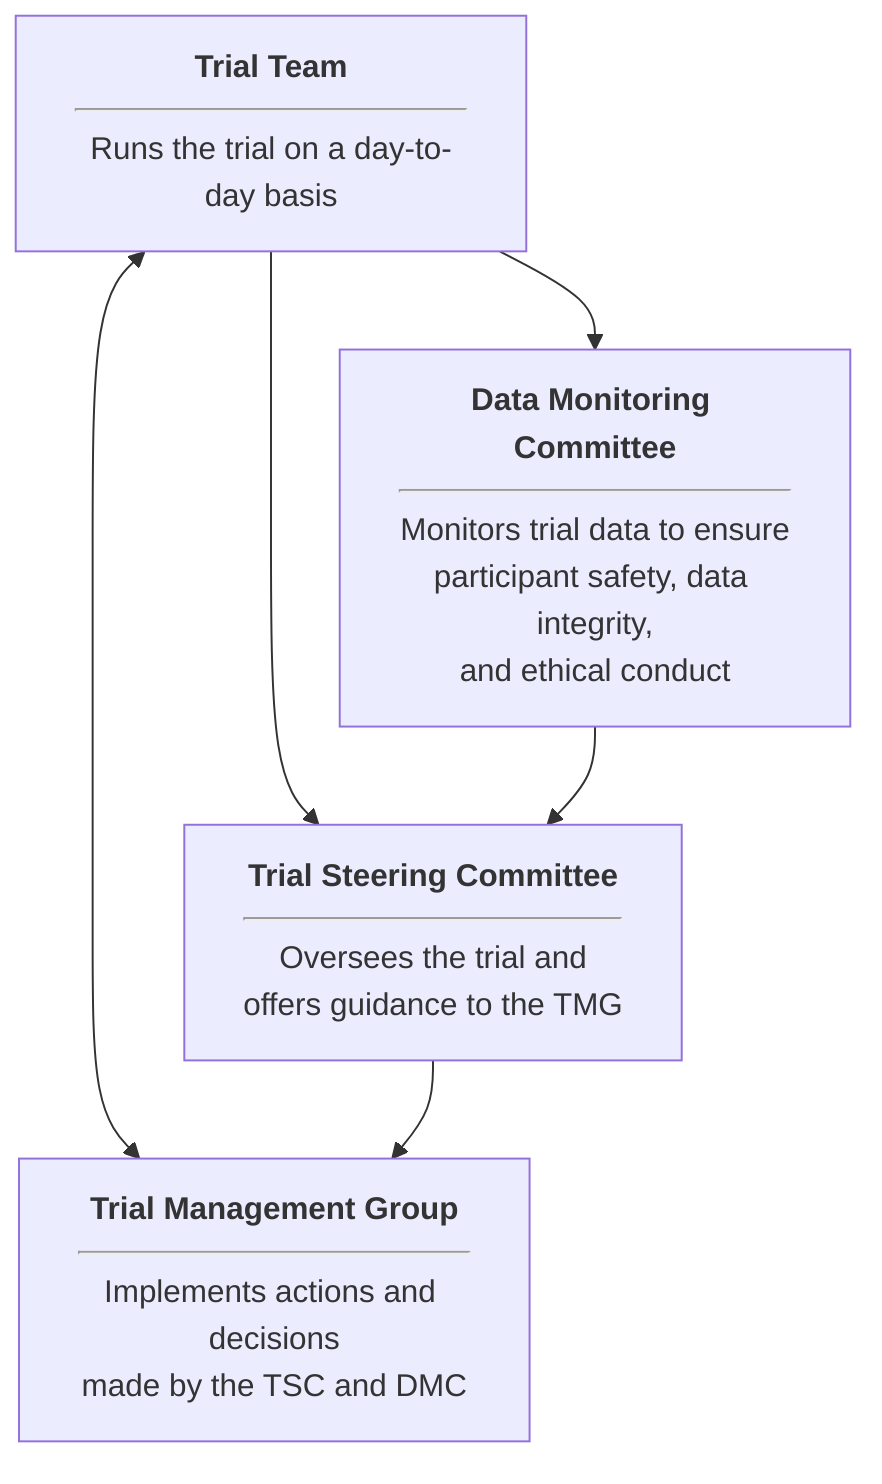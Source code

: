 flowchart
    %%{init:{'flowchart':{'nodeSpacing': 50, 'rankSpacing': 50, 'curve': 'basis', 'fontSize': 11}}}%%
    direction TB
    TT[<b>Trial Team</b><hr>Runs the trial on a day-to-day basis]
    TMG[<b>Trial Management Group</b><hr>Implements actions and decisions<br>made by the TSC and DMC]
    TSC[<b>Trial Steering Committee</b><hr>Oversees the trial and<br>offers guidance to the TMG]
    DMC[<b>Data Monitoring Committee</b><hr>Monitors trial data to ensure<br>participant safety, data integrity,<br>and ethical conduct]
    TT <--> TMG
    TT --> DMC
    TT --> TSC
    TSC --> TMG
    DMC --> TSC